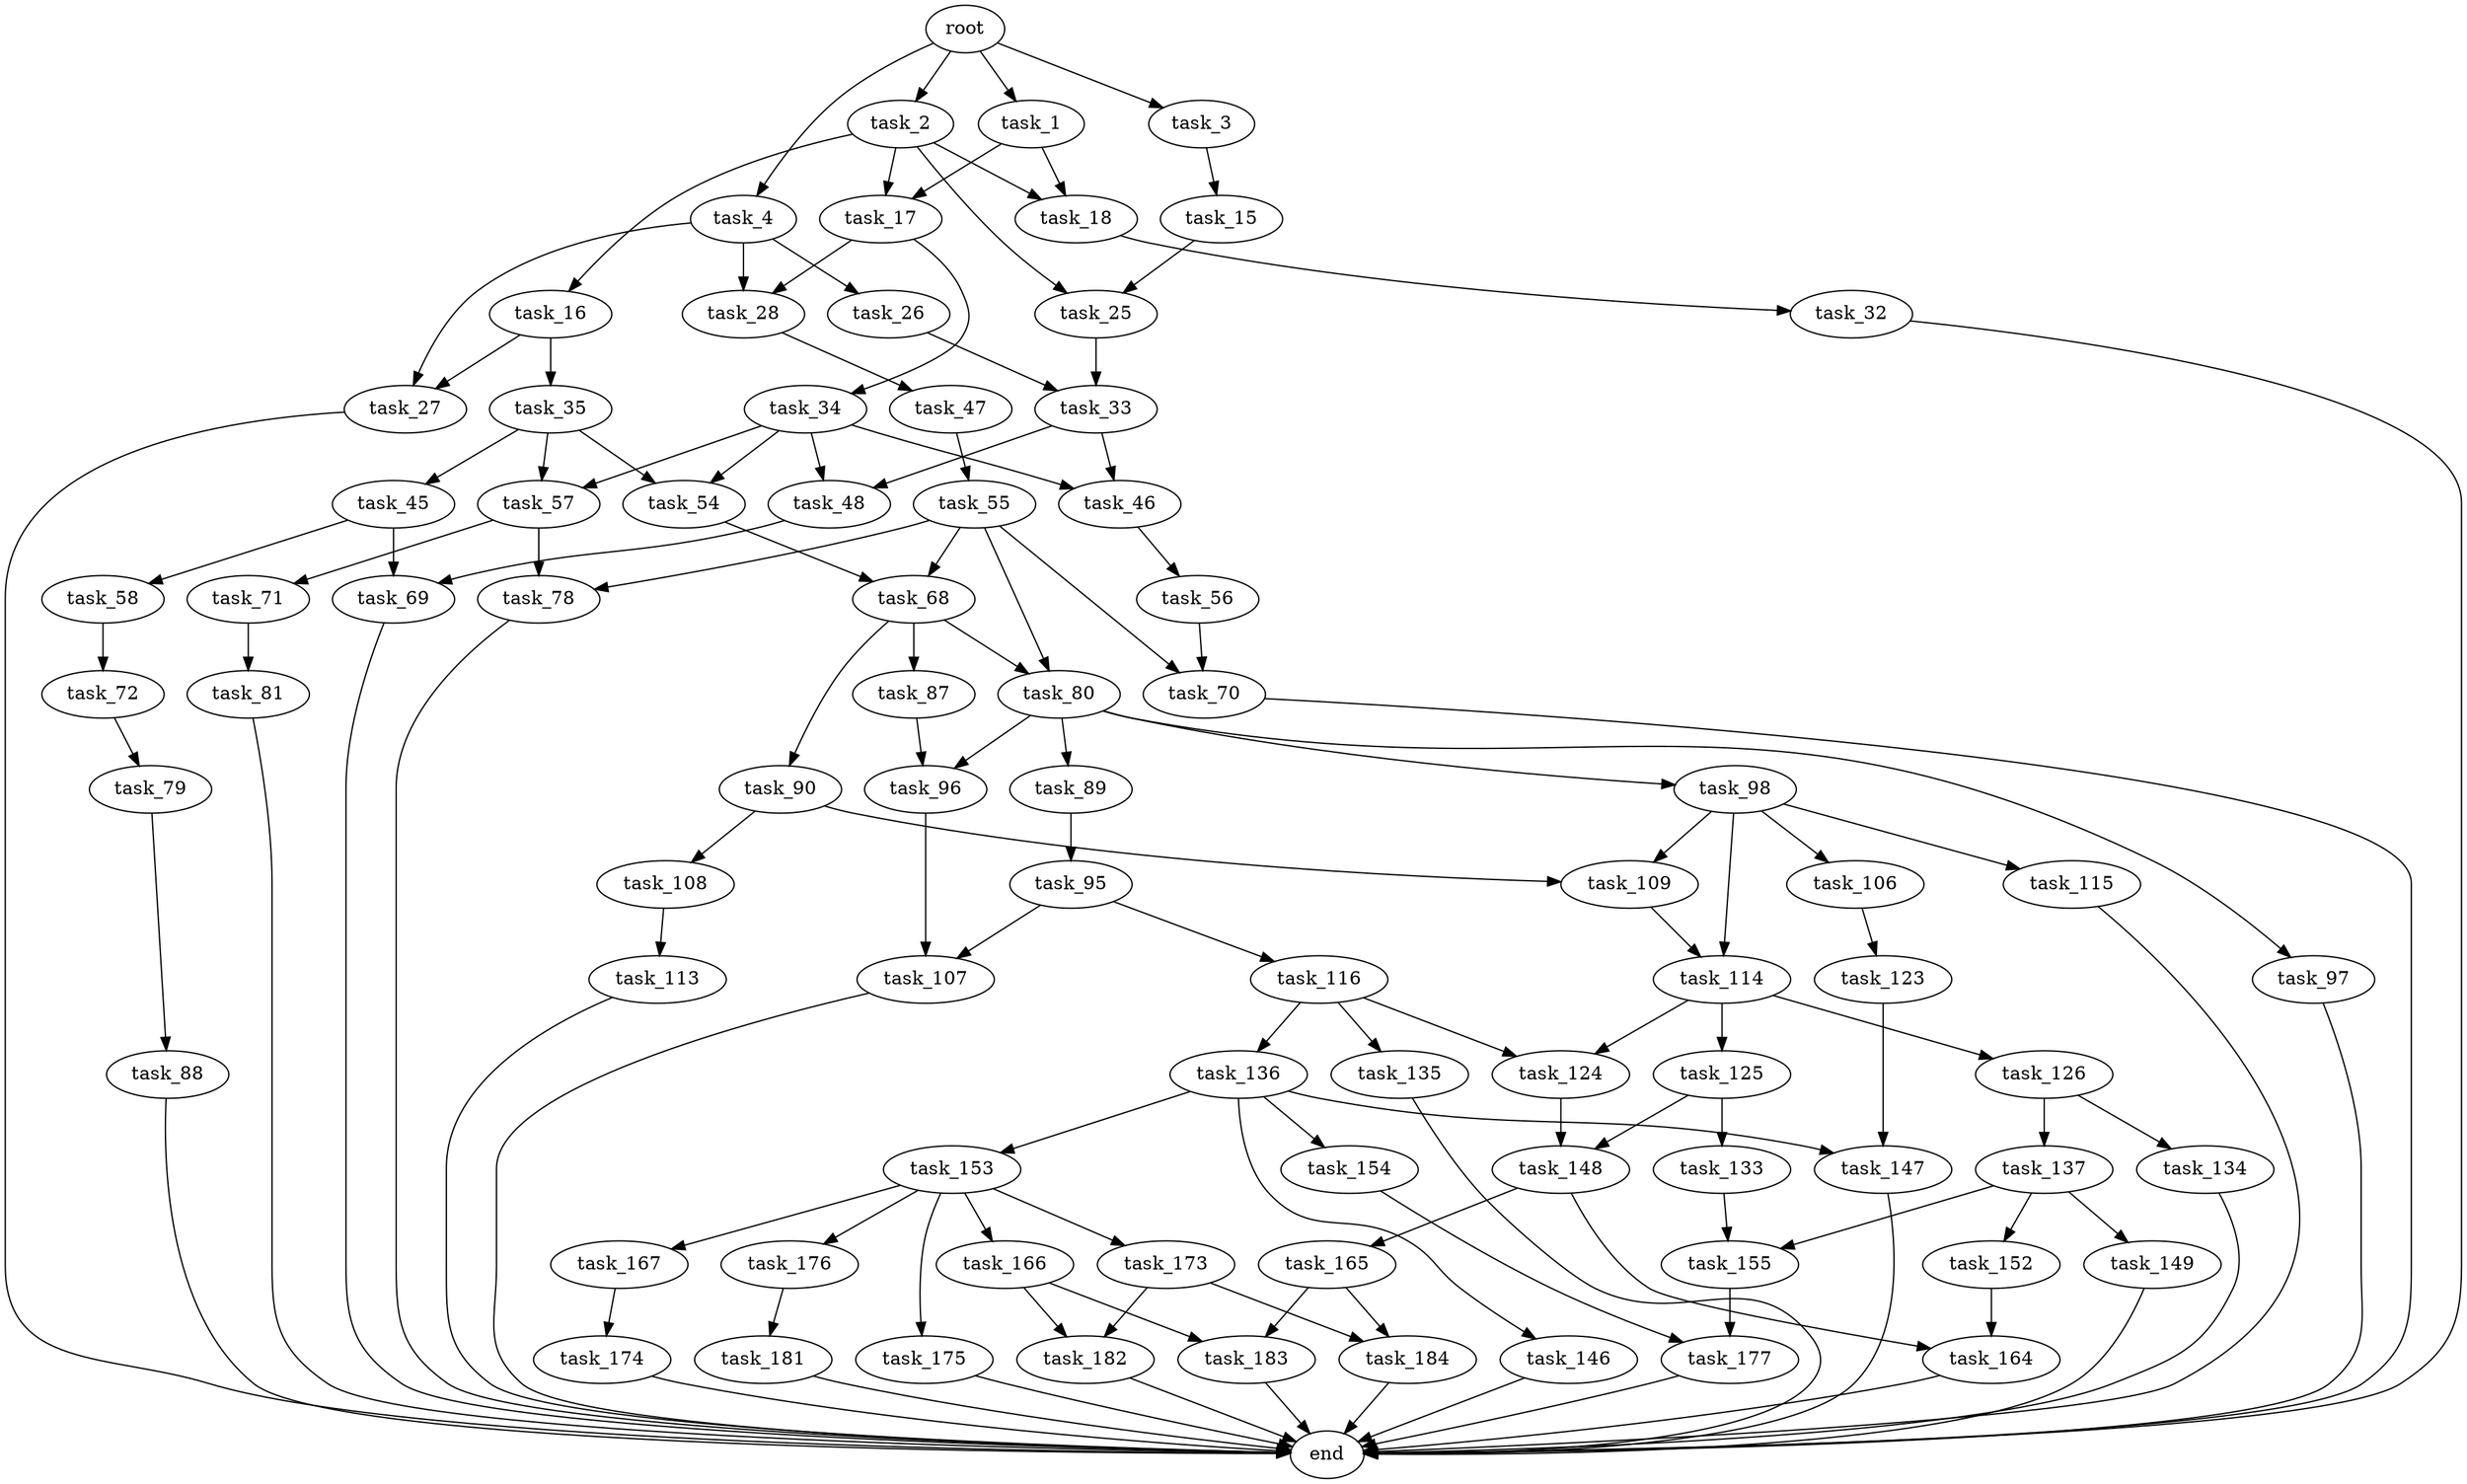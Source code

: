 digraph G {
  root [size="0.000000"];
  task_1 [size="44129324674.000000"];
  task_2 [size="27530114434.000000"];
  task_3 [size="35741914271.000000"];
  task_4 [size="549755813888.000000"];
  task_17 [size="545889786000.000000"];
  task_18 [size="4669024775.000000"];
  task_16 [size="11787937341.000000"];
  task_25 [size="393443963904.000000"];
  task_15 [size="90157958402.000000"];
  task_26 [size="134217728000.000000"];
  task_27 [size="2977458953.000000"];
  task_28 [size="549755813888.000000"];
  task_35 [size="401037780291.000000"];
  task_34 [size="21408430866.000000"];
  task_32 [size="2619127297.000000"];
  task_33 [size="525885200936.000000"];
  end [size="0.000000"];
  task_47 [size="231928233984.000000"];
  task_46 [size="42864480057.000000"];
  task_48 [size="549755813888.000000"];
  task_54 [size="368293445632.000000"];
  task_57 [size="34132440482.000000"];
  task_45 [size="27164551782.000000"];
  task_58 [size="2150597518.000000"];
  task_69 [size="403522989792.000000"];
  task_56 [size="796731914898.000000"];
  task_55 [size="3325258154.000000"];
  task_68 [size="13520815342.000000"];
  task_70 [size="116400128290.000000"];
  task_78 [size="68719476736.000000"];
  task_80 [size="506016910246.000000"];
  task_71 [size="15039220607.000000"];
  task_72 [size="910404953871.000000"];
  task_87 [size="989773416363.000000"];
  task_90 [size="466337747494.000000"];
  task_81 [size="782757789696.000000"];
  task_79 [size="133896709118.000000"];
  task_88 [size="696880641.000000"];
  task_89 [size="28991029248.000000"];
  task_96 [size="68719476736.000000"];
  task_97 [size="35763926079.000000"];
  task_98 [size="1319442577.000000"];
  task_95 [size="55717338645.000000"];
  task_108 [size="1073741824000.000000"];
  task_109 [size="1771811026.000000"];
  task_107 [size="368293445632.000000"];
  task_116 [size="162008246172.000000"];
  task_106 [size="368293445632.000000"];
  task_114 [size="368293445632.000000"];
  task_115 [size="671748371.000000"];
  task_123 [size="849388981.000000"];
  task_113 [size="134217728000.000000"];
  task_124 [size="29972186220.000000"];
  task_125 [size="134217728000.000000"];
  task_126 [size="28991029248.000000"];
  task_135 [size="20582630891.000000"];
  task_136 [size="859462926644.000000"];
  task_147 [size="1703387350.000000"];
  task_148 [size="24964615960.000000"];
  task_133 [size="42221082082.000000"];
  task_134 [size="7006245013.000000"];
  task_137 [size="25488856894.000000"];
  task_155 [size="408155755576.000000"];
  task_146 [size="1947051800.000000"];
  task_153 [size="64091099460.000000"];
  task_154 [size="31230635071.000000"];
  task_149 [size="28991029248.000000"];
  task_152 [size="1077649901838.000000"];
  task_164 [size="5946171264.000000"];
  task_165 [size="12956027603.000000"];
  task_166 [size="96917165956.000000"];
  task_167 [size="1021159424.000000"];
  task_173 [size="782757789696.000000"];
  task_175 [size="134217728000.000000"];
  task_176 [size="134217728000.000000"];
  task_177 [size="110993836404.000000"];
  task_183 [size="313311766276.000000"];
  task_184 [size="74465060061.000000"];
  task_182 [size="338577104788.000000"];
  task_174 [size="549755813888.000000"];
  task_181 [size="549755813888.000000"];

  root -> task_1 [size="1.000000"];
  root -> task_2 [size="1.000000"];
  root -> task_3 [size="1.000000"];
  root -> task_4 [size="1.000000"];
  task_1 -> task_17 [size="75497472.000000"];
  task_1 -> task_18 [size="75497472.000000"];
  task_2 -> task_16 [size="536870912.000000"];
  task_2 -> task_17 [size="536870912.000000"];
  task_2 -> task_18 [size="536870912.000000"];
  task_2 -> task_25 [size="536870912.000000"];
  task_3 -> task_15 [size="33554432.000000"];
  task_4 -> task_26 [size="536870912.000000"];
  task_4 -> task_27 [size="536870912.000000"];
  task_4 -> task_28 [size="536870912.000000"];
  task_17 -> task_28 [size="536870912.000000"];
  task_17 -> task_34 [size="536870912.000000"];
  task_18 -> task_32 [size="209715200.000000"];
  task_16 -> task_27 [size="411041792.000000"];
  task_16 -> task_35 [size="411041792.000000"];
  task_25 -> task_33 [size="411041792.000000"];
  task_15 -> task_25 [size="75497472.000000"];
  task_26 -> task_33 [size="209715200.000000"];
  task_27 -> end [size="1.000000"];
  task_28 -> task_47 [size="536870912.000000"];
  task_35 -> task_45 [size="301989888.000000"];
  task_35 -> task_54 [size="301989888.000000"];
  task_35 -> task_57 [size="301989888.000000"];
  task_34 -> task_46 [size="838860800.000000"];
  task_34 -> task_48 [size="838860800.000000"];
  task_34 -> task_54 [size="838860800.000000"];
  task_34 -> task_57 [size="838860800.000000"];
  task_32 -> end [size="1.000000"];
  task_33 -> task_46 [size="411041792.000000"];
  task_33 -> task_48 [size="411041792.000000"];
  task_47 -> task_55 [size="301989888.000000"];
  task_46 -> task_56 [size="679477248.000000"];
  task_48 -> task_69 [size="536870912.000000"];
  task_54 -> task_68 [size="411041792.000000"];
  task_57 -> task_71 [size="33554432.000000"];
  task_57 -> task_78 [size="33554432.000000"];
  task_45 -> task_58 [size="75497472.000000"];
  task_45 -> task_69 [size="75497472.000000"];
  task_58 -> task_72 [size="75497472.000000"];
  task_69 -> end [size="1.000000"];
  task_56 -> task_70 [size="679477248.000000"];
  task_55 -> task_68 [size="134217728.000000"];
  task_55 -> task_70 [size="134217728.000000"];
  task_55 -> task_78 [size="134217728.000000"];
  task_55 -> task_80 [size="134217728.000000"];
  task_68 -> task_80 [size="301989888.000000"];
  task_68 -> task_87 [size="301989888.000000"];
  task_68 -> task_90 [size="301989888.000000"];
  task_70 -> end [size="1.000000"];
  task_78 -> end [size="1.000000"];
  task_80 -> task_89 [size="679477248.000000"];
  task_80 -> task_96 [size="679477248.000000"];
  task_80 -> task_97 [size="679477248.000000"];
  task_80 -> task_98 [size="679477248.000000"];
  task_71 -> task_81 [size="301989888.000000"];
  task_72 -> task_79 [size="838860800.000000"];
  task_87 -> task_96 [size="838860800.000000"];
  task_90 -> task_108 [size="301989888.000000"];
  task_90 -> task_109 [size="301989888.000000"];
  task_81 -> end [size="1.000000"];
  task_79 -> task_88 [size="209715200.000000"];
  task_88 -> end [size="1.000000"];
  task_89 -> task_95 [size="75497472.000000"];
  task_96 -> task_107 [size="134217728.000000"];
  task_97 -> end [size="1.000000"];
  task_98 -> task_106 [size="33554432.000000"];
  task_98 -> task_109 [size="33554432.000000"];
  task_98 -> task_114 [size="33554432.000000"];
  task_98 -> task_115 [size="33554432.000000"];
  task_95 -> task_107 [size="75497472.000000"];
  task_95 -> task_116 [size="75497472.000000"];
  task_108 -> task_113 [size="838860800.000000"];
  task_109 -> task_114 [size="75497472.000000"];
  task_107 -> end [size="1.000000"];
  task_116 -> task_124 [size="134217728.000000"];
  task_116 -> task_135 [size="134217728.000000"];
  task_116 -> task_136 [size="134217728.000000"];
  task_106 -> task_123 [size="411041792.000000"];
  task_114 -> task_124 [size="411041792.000000"];
  task_114 -> task_125 [size="411041792.000000"];
  task_114 -> task_126 [size="411041792.000000"];
  task_115 -> end [size="1.000000"];
  task_123 -> task_147 [size="33554432.000000"];
  task_113 -> end [size="1.000000"];
  task_124 -> task_148 [size="536870912.000000"];
  task_125 -> task_133 [size="209715200.000000"];
  task_125 -> task_148 [size="209715200.000000"];
  task_126 -> task_134 [size="75497472.000000"];
  task_126 -> task_137 [size="75497472.000000"];
  task_135 -> end [size="1.000000"];
  task_136 -> task_146 [size="679477248.000000"];
  task_136 -> task_147 [size="679477248.000000"];
  task_136 -> task_153 [size="679477248.000000"];
  task_136 -> task_154 [size="679477248.000000"];
  task_147 -> end [size="1.000000"];
  task_148 -> task_164 [size="536870912.000000"];
  task_148 -> task_165 [size="536870912.000000"];
  task_133 -> task_155 [size="33554432.000000"];
  task_134 -> end [size="1.000000"];
  task_137 -> task_149 [size="411041792.000000"];
  task_137 -> task_152 [size="411041792.000000"];
  task_137 -> task_155 [size="411041792.000000"];
  task_155 -> task_177 [size="301989888.000000"];
  task_146 -> end [size="1.000000"];
  task_153 -> task_166 [size="134217728.000000"];
  task_153 -> task_167 [size="134217728.000000"];
  task_153 -> task_173 [size="134217728.000000"];
  task_153 -> task_175 [size="134217728.000000"];
  task_153 -> task_176 [size="134217728.000000"];
  task_154 -> task_177 [size="679477248.000000"];
  task_149 -> end [size="1.000000"];
  task_152 -> task_164 [size="838860800.000000"];
  task_164 -> end [size="1.000000"];
  task_165 -> task_183 [size="209715200.000000"];
  task_165 -> task_184 [size="209715200.000000"];
  task_166 -> task_182 [size="209715200.000000"];
  task_166 -> task_183 [size="209715200.000000"];
  task_167 -> task_174 [size="33554432.000000"];
  task_173 -> task_182 [size="679477248.000000"];
  task_173 -> task_184 [size="679477248.000000"];
  task_175 -> end [size="1.000000"];
  task_176 -> task_181 [size="209715200.000000"];
  task_177 -> end [size="1.000000"];
  task_183 -> end [size="1.000000"];
  task_184 -> end [size="1.000000"];
  task_182 -> end [size="1.000000"];
  task_174 -> end [size="1.000000"];
  task_181 -> end [size="1.000000"];
}
